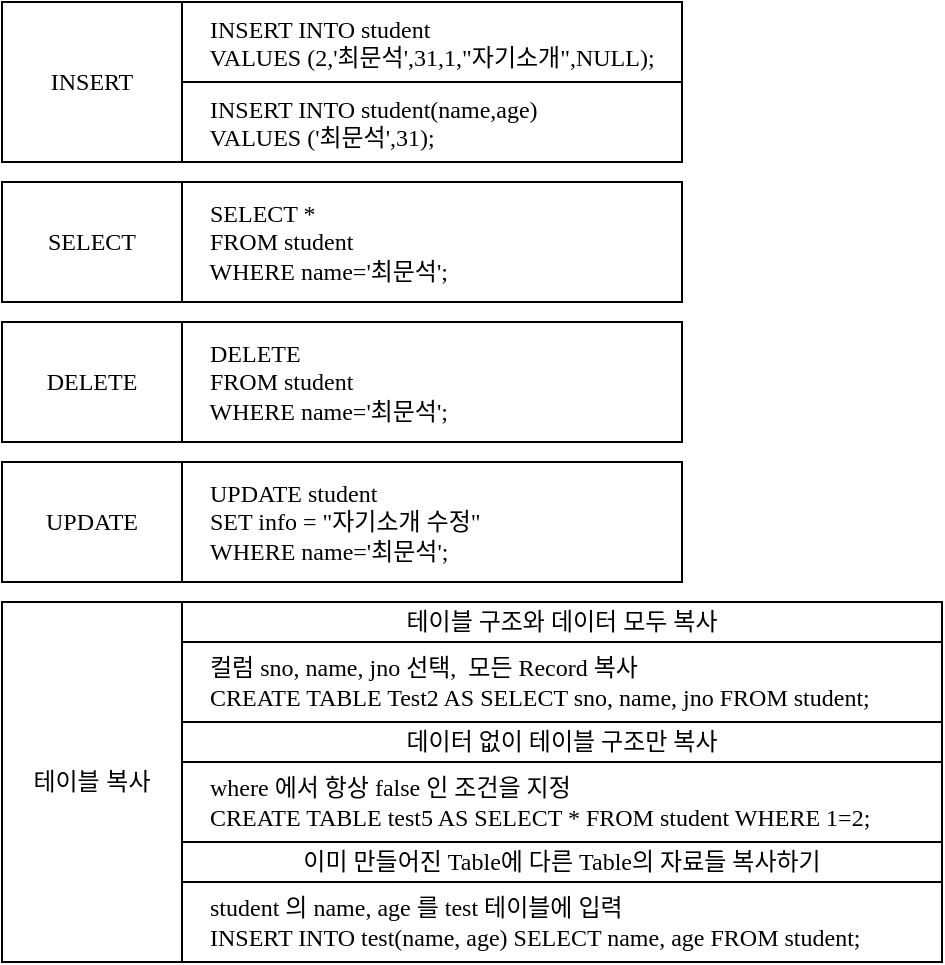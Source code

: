 <mxfile version="22.1.2" type="device">
  <diagram name="페이지-1" id="dOFaSrsbg32KWVQ8-MkX">
    <mxGraphModel dx="1434" dy="836" grid="1" gridSize="10" guides="1" tooltips="1" connect="1" arrows="1" fold="1" page="1" pageScale="1" pageWidth="827" pageHeight="1169" math="0" shadow="0">
      <root>
        <mxCell id="0" />
        <mxCell id="1" parent="0" />
        <mxCell id="6pNl_peHHAhjkuMz2qzs-1" value="INSERT" style="rounded=0;whiteSpace=wrap;html=1;fontFamily=a고딕14;" vertex="1" parent="1">
          <mxGeometry x="30" y="40" width="90" height="80" as="geometry" />
        </mxCell>
        <mxCell id="6pNl_peHHAhjkuMz2qzs-2" value="&amp;nbsp; &amp;nbsp; INSERT INTO student&lt;br&gt;&amp;nbsp; &amp;nbsp; VALUES (2,&#39;최문석&#39;,31,1,&quot;자기소개&quot;,NULL);" style="rounded=0;whiteSpace=wrap;html=1;fontFamily=a고딕14;verticalAlign=top;align=left;" vertex="1" parent="1">
          <mxGeometry x="120" y="40" width="250" height="40" as="geometry" />
        </mxCell>
        <mxCell id="6pNl_peHHAhjkuMz2qzs-3" value="&amp;nbsp; &amp;nbsp; INSERT INTO student(name,age)&lt;br&gt;&amp;nbsp; &amp;nbsp; VALUES (&#39;최문석&#39;,31);" style="rounded=0;whiteSpace=wrap;html=1;fontFamily=a고딕14;verticalAlign=top;align=left;" vertex="1" parent="1">
          <mxGeometry x="120" y="80" width="250" height="40" as="geometry" />
        </mxCell>
        <mxCell id="6pNl_peHHAhjkuMz2qzs-4" value="SELECT" style="rounded=0;whiteSpace=wrap;html=1;fontFamily=a고딕14;" vertex="1" parent="1">
          <mxGeometry x="30" y="130" width="90" height="60" as="geometry" />
        </mxCell>
        <mxCell id="6pNl_peHHAhjkuMz2qzs-5" value="&amp;nbsp; &amp;nbsp; SELECT *&lt;br&gt;&amp;nbsp; &amp;nbsp; FROM student&lt;br&gt;&amp;nbsp; &amp;nbsp; WHERE name=&#39;최문석&#39;;" style="rounded=0;whiteSpace=wrap;html=1;fontFamily=a고딕14;verticalAlign=middle;align=left;" vertex="1" parent="1">
          <mxGeometry x="120" y="130" width="250" height="60" as="geometry" />
        </mxCell>
        <mxCell id="6pNl_peHHAhjkuMz2qzs-6" value="DELETE" style="rounded=0;whiteSpace=wrap;html=1;fontFamily=a고딕14;" vertex="1" parent="1">
          <mxGeometry x="30" y="200" width="90" height="60" as="geometry" />
        </mxCell>
        <mxCell id="6pNl_peHHAhjkuMz2qzs-7" value="&amp;nbsp; &amp;nbsp; DELETE&lt;br&gt;&amp;nbsp; &amp;nbsp; FROM student&lt;br&gt;&amp;nbsp; &amp;nbsp; WHERE name=&#39;최문석&#39;;" style="rounded=0;whiteSpace=wrap;html=1;fontFamily=a고딕14;verticalAlign=middle;align=left;" vertex="1" parent="1">
          <mxGeometry x="120" y="200" width="250" height="60" as="geometry" />
        </mxCell>
        <mxCell id="6pNl_peHHAhjkuMz2qzs-8" value="UPDATE" style="rounded=0;whiteSpace=wrap;html=1;fontFamily=a고딕14;" vertex="1" parent="1">
          <mxGeometry x="30" y="270" width="90" height="60" as="geometry" />
        </mxCell>
        <mxCell id="6pNl_peHHAhjkuMz2qzs-9" value="&amp;nbsp; &amp;nbsp; UPDATE student&lt;br&gt;&amp;nbsp; &amp;nbsp; SET info = &quot;자기소개 수정&quot;&lt;br&gt;&amp;nbsp; &amp;nbsp; WHERE name=&#39;최문석&#39;;" style="rounded=0;whiteSpace=wrap;html=1;fontFamily=a고딕14;verticalAlign=middle;align=left;" vertex="1" parent="1">
          <mxGeometry x="120" y="270" width="250" height="60" as="geometry" />
        </mxCell>
        <mxCell id="6pNl_peHHAhjkuMz2qzs-10" value="테이블 복사" style="rounded=0;whiteSpace=wrap;html=1;" vertex="1" parent="1">
          <mxGeometry x="30" y="340" width="90" height="180" as="geometry" />
        </mxCell>
        <mxCell id="6pNl_peHHAhjkuMz2qzs-11" value="&lt;div style=&quot;&quot;&gt;&lt;span style=&quot;background-color: initial;&quot;&gt;테이블 구조와 데이터 모두 복사&lt;/span&gt;&lt;/div&gt;" style="rounded=0;whiteSpace=wrap;html=1;fontFamily=a고딕14;verticalAlign=middle;align=center;" vertex="1" parent="1">
          <mxGeometry x="120" y="340" width="380" height="20" as="geometry" />
        </mxCell>
        <mxCell id="6pNl_peHHAhjkuMz2qzs-12" value="&lt;div&gt;&amp;nbsp; &amp;nbsp; 컬럼 sno, name, jno 선택,&amp;nbsp; 모든 Record 복사&amp;nbsp;&lt;/div&gt;&lt;div&gt;&amp;nbsp; &amp;nbsp; CREATE TABLE Test2 AS SELECT sno, name, jno FROM student;&lt;span style=&quot;&quot;&gt;&lt;/span&gt;&lt;/div&gt;" style="rounded=0;whiteSpace=wrap;html=1;fontFamily=a고딕14;verticalAlign=middle;align=left;" vertex="1" parent="1">
          <mxGeometry x="120" y="360" width="380" height="40" as="geometry" />
        </mxCell>
        <mxCell id="6pNl_peHHAhjkuMz2qzs-13" value="&lt;div style=&quot;&quot;&gt;데이터 없이 테이블 구조만 복사&lt;br&gt;&lt;/div&gt;" style="rounded=0;whiteSpace=wrap;html=1;fontFamily=a고딕14;verticalAlign=middle;align=center;" vertex="1" parent="1">
          <mxGeometry x="120" y="400" width="380" height="20" as="geometry" />
        </mxCell>
        <mxCell id="6pNl_peHHAhjkuMz2qzs-14" value="&amp;nbsp; &amp;nbsp; where 에서 항상 false 인 조건을 지정&lt;br&gt;&amp;nbsp; &amp;nbsp;&amp;nbsp;CREATE TABLE test5 AS SELECT * FROM student WHERE 1=2;" style="rounded=0;whiteSpace=wrap;html=1;fontFamily=a고딕14;verticalAlign=middle;align=left;" vertex="1" parent="1">
          <mxGeometry x="120" y="420" width="380" height="40" as="geometry" />
        </mxCell>
        <mxCell id="6pNl_peHHAhjkuMz2qzs-15" value="&lt;div style=&quot;&quot;&gt;이미 만들어진 Table에 다른 Table의 자료들 복사하기&lt;br&gt;&lt;/div&gt;" style="rounded=0;whiteSpace=wrap;html=1;fontFamily=a고딕14;verticalAlign=middle;align=center;" vertex="1" parent="1">
          <mxGeometry x="120" y="460" width="380" height="20" as="geometry" />
        </mxCell>
        <mxCell id="6pNl_peHHAhjkuMz2qzs-16" value="&lt;div&gt;&amp;nbsp; &amp;nbsp; student 의 name, age 를 test 테이블에 입력&lt;/div&gt;&lt;div&gt;&amp;nbsp; &amp;nbsp; INSERT INTO test(name, age) SELECT name, age FROM student;&lt;span style=&quot;&quot;&gt;&lt;/span&gt;&lt;/div&gt;" style="rounded=0;whiteSpace=wrap;html=1;fontFamily=a고딕14;verticalAlign=middle;align=left;" vertex="1" parent="1">
          <mxGeometry x="120" y="480" width="380" height="40" as="geometry" />
        </mxCell>
      </root>
    </mxGraphModel>
  </diagram>
</mxfile>
